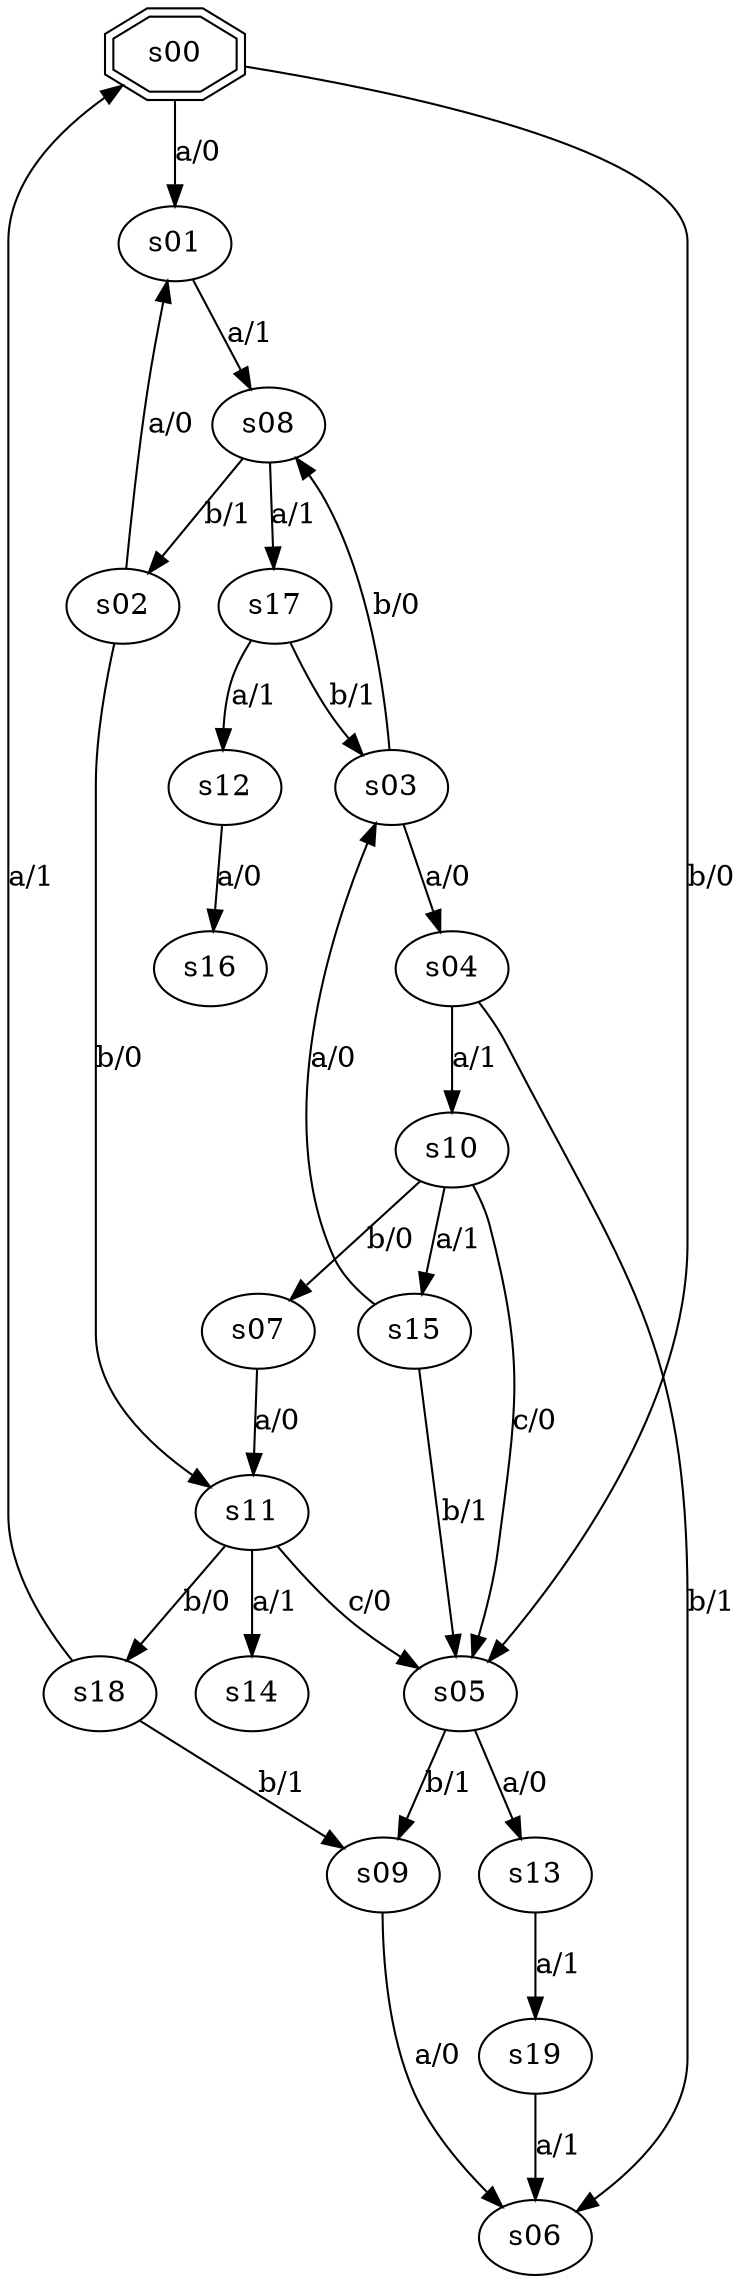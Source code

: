 digraph graph_033 {
	s00 -> s01 [label="a/0"];
	s00 -> s05 [label="b/0"];
	s01 -> s08 [label="a/1"];
	s02 -> s01 [label="a/0"];
	s02 -> s11 [label="b/0"];
	s03 -> s04 [label="a/0"];
	s03 -> s08 [label="b/0"];
	s04 -> s10 [label="a/1"];
	s04 -> s06 [label="b/1"];
	s05 -> s13 [label="a/0"];
	s05 -> s09 [label="b/1"];
	s07 -> s11 [label="a/0"];
	s08 -> s17 [label="a/1"];
	s08 -> s02 [label="b/1"];
	s09 -> s06 [label="a/0"];
	s10 -> s15 [label="a/1"];
	s10 -> s07 [label="b/0"];
	s10 -> s05 [label="c/0"];
	s11 -> s14 [label="a/1"];
	s11 -> s18 [label="b/0"];
	s11 -> s05 [label="c/0"];
	s12 -> s16 [label="a/0"];
	s13 -> s19 [label="a/1"];
	s15 -> s03 [label="a/0"];
	s15 -> s05 [label="b/1"];
	s17 -> s12 [label="a/1"];
	s17 -> s03 [label="b/1"];
	s18 -> s00 [label="a/1"];
	s18 -> s09 [label="b/1"];
	s19 -> s06 [label="a/1"];
	s00 [shape=doubleoctagon];
}